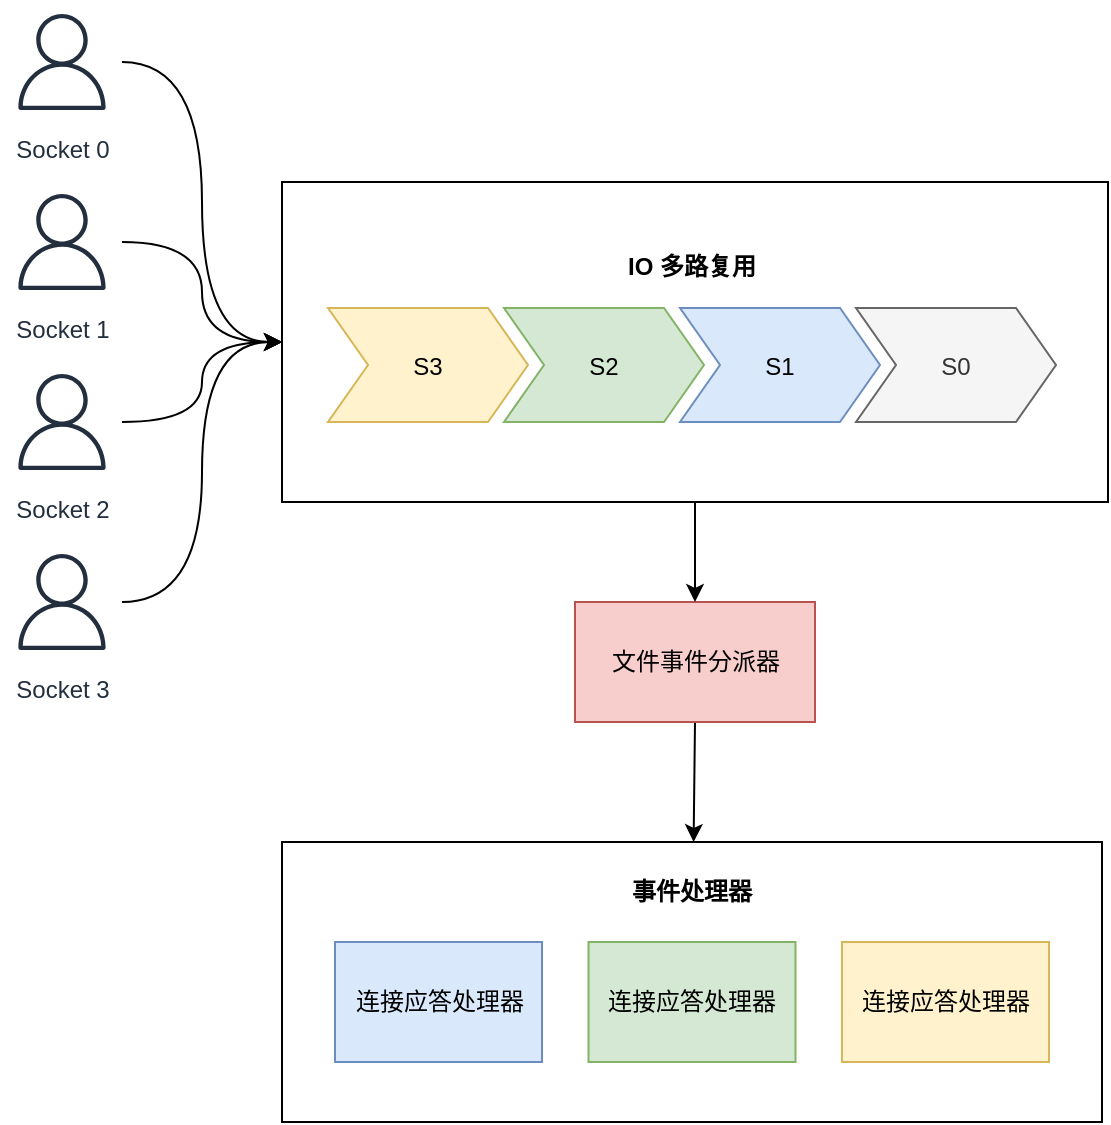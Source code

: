 <mxfile version="16.0.3" type="github">
  <diagram id="v8z6BmKmcej6W1Maoec1" name="Page-1">
    <mxGraphModel dx="1186" dy="654" grid="1" gridSize="10" guides="1" tooltips="1" connect="1" arrows="1" fold="1" page="1" pageScale="1" pageWidth="827" pageHeight="1169" math="0" shadow="0">
      <root>
        <mxCell id="0" />
        <mxCell id="1" parent="0" />
        <mxCell id="1Cn_6Ca8cMXQefkyAjcg-22" style="edgeStyle=orthogonalEdgeStyle;rounded=0;orthogonalLoop=1;jettySize=auto;html=1;entryX=0;entryY=0.5;entryDx=0;entryDy=0;curved=1;" parent="1" source="1Cn_6Ca8cMXQefkyAjcg-5" target="1Cn_6Ca8cMXQefkyAjcg-20" edge="1">
          <mxGeometry relative="1" as="geometry" />
        </mxCell>
        <mxCell id="1Cn_6Ca8cMXQefkyAjcg-5" value="Socket 0" style="sketch=0;outlineConnect=0;fontColor=#232F3E;gradientColor=none;strokeColor=#232F3E;fillColor=#ffffff;dashed=0;verticalLabelPosition=bottom;verticalAlign=top;align=center;html=1;fontSize=12;fontStyle=0;aspect=fixed;shape=mxgraph.aws4.resourceIcon;resIcon=mxgraph.aws4.user;" parent="1" vertex="1">
          <mxGeometry x="130" y="110" width="60" height="60" as="geometry" />
        </mxCell>
        <mxCell id="1Cn_6Ca8cMXQefkyAjcg-23" style="edgeStyle=orthogonalEdgeStyle;rounded=0;orthogonalLoop=1;jettySize=auto;html=1;entryX=0;entryY=0.5;entryDx=0;entryDy=0;curved=1;" parent="1" source="1Cn_6Ca8cMXQefkyAjcg-6" target="1Cn_6Ca8cMXQefkyAjcg-20" edge="1">
          <mxGeometry relative="1" as="geometry" />
        </mxCell>
        <mxCell id="1Cn_6Ca8cMXQefkyAjcg-6" value="Socket 1" style="sketch=0;outlineConnect=0;fontColor=#232F3E;gradientColor=none;strokeColor=#232F3E;fillColor=#ffffff;dashed=0;verticalLabelPosition=bottom;verticalAlign=top;align=center;html=1;fontSize=12;fontStyle=0;aspect=fixed;shape=mxgraph.aws4.resourceIcon;resIcon=mxgraph.aws4.user;" parent="1" vertex="1">
          <mxGeometry x="130" y="200" width="60" height="60" as="geometry" />
        </mxCell>
        <mxCell id="1Cn_6Ca8cMXQefkyAjcg-24" style="edgeStyle=orthogonalEdgeStyle;rounded=0;orthogonalLoop=1;jettySize=auto;html=1;entryX=0;entryY=0.5;entryDx=0;entryDy=0;curved=1;" parent="1" source="1Cn_6Ca8cMXQefkyAjcg-7" target="1Cn_6Ca8cMXQefkyAjcg-20" edge="1">
          <mxGeometry relative="1" as="geometry">
            <mxPoint x="210" y="270" as="targetPoint" />
          </mxGeometry>
        </mxCell>
        <mxCell id="1Cn_6Ca8cMXQefkyAjcg-7" value="Socket 2" style="sketch=0;outlineConnect=0;fontColor=#232F3E;gradientColor=none;strokeColor=#232F3E;fillColor=#ffffff;dashed=0;verticalLabelPosition=bottom;verticalAlign=top;align=center;html=1;fontSize=12;fontStyle=0;aspect=fixed;shape=mxgraph.aws4.resourceIcon;resIcon=mxgraph.aws4.user;" parent="1" vertex="1">
          <mxGeometry x="130" y="290" width="60" height="60" as="geometry" />
        </mxCell>
        <mxCell id="1Cn_6Ca8cMXQefkyAjcg-25" style="edgeStyle=orthogonalEdgeStyle;rounded=0;orthogonalLoop=1;jettySize=auto;html=1;entryX=0;entryY=0.5;entryDx=0;entryDy=0;curved=1;" parent="1" source="1Cn_6Ca8cMXQefkyAjcg-8" target="1Cn_6Ca8cMXQefkyAjcg-20" edge="1">
          <mxGeometry relative="1" as="geometry" />
        </mxCell>
        <mxCell id="1Cn_6Ca8cMXQefkyAjcg-8" value="Socket 3" style="sketch=0;outlineConnect=0;fontColor=#232F3E;gradientColor=none;strokeColor=#232F3E;fillColor=#ffffff;dashed=0;verticalLabelPosition=bottom;verticalAlign=top;align=center;html=1;fontSize=12;fontStyle=0;aspect=fixed;shape=mxgraph.aws4.resourceIcon;resIcon=mxgraph.aws4.user;" parent="1" vertex="1">
          <mxGeometry x="130" y="380" width="60" height="60" as="geometry" />
        </mxCell>
        <mxCell id="1Cn_6Ca8cMXQefkyAjcg-21" value="" style="group" parent="1" vertex="1" connectable="0">
          <mxGeometry x="270" y="200" width="413" height="160" as="geometry" />
        </mxCell>
        <mxCell id="1Cn_6Ca8cMXQefkyAjcg-20" value="" style="rounded=0;whiteSpace=wrap;html=1;" parent="1Cn_6Ca8cMXQefkyAjcg-21" vertex="1">
          <mxGeometry width="413" height="160" as="geometry" />
        </mxCell>
        <mxCell id="1Cn_6Ca8cMXQefkyAjcg-11" value="IO 多路复用" style="swimlane;childLayout=stackLayout;horizontal=1;fillColor=none;horizontalStack=1;resizeParent=1;resizeParentMax=0;resizeLast=0;collapsible=0;strokeColor=none;stackBorder=10;stackSpacing=-12;resizable=1;align=center;points=[];fontColor=#000000;" parent="1Cn_6Ca8cMXQefkyAjcg-21" vertex="1">
          <mxGeometry x="13" y="30" width="384" height="100" as="geometry" />
        </mxCell>
        <mxCell id="1Cn_6Ca8cMXQefkyAjcg-12" value="S3" style="shape=step;perimeter=stepPerimeter;fixedSize=1;points=[];fillColor=#fff2cc;strokeColor=#d6b656;" parent="1Cn_6Ca8cMXQefkyAjcg-11" vertex="1">
          <mxGeometry x="10" y="33" width="100" height="57" as="geometry" />
        </mxCell>
        <mxCell id="1Cn_6Ca8cMXQefkyAjcg-13" value="S2" style="shape=step;perimeter=stepPerimeter;fixedSize=1;points=[];fillColor=#d5e8d4;strokeColor=#82b366;" parent="1Cn_6Ca8cMXQefkyAjcg-11" vertex="1">
          <mxGeometry x="98" y="33" width="100" height="57" as="geometry" />
        </mxCell>
        <mxCell id="1Cn_6Ca8cMXQefkyAjcg-14" value="S1" style="shape=step;perimeter=stepPerimeter;fixedSize=1;points=[];fillColor=#dae8fc;strokeColor=#6c8ebf;" parent="1Cn_6Ca8cMXQefkyAjcg-11" vertex="1">
          <mxGeometry x="186" y="33" width="100" height="57" as="geometry" />
        </mxCell>
        <mxCell id="1Cn_6Ca8cMXQefkyAjcg-16" value="S0" style="shape=step;perimeter=stepPerimeter;fixedSize=1;points=[];fillColor=#f5f5f5;fontColor=#333333;strokeColor=#666666;" parent="1Cn_6Ca8cMXQefkyAjcg-11" vertex="1">
          <mxGeometry x="274" y="33" width="100" height="57" as="geometry" />
        </mxCell>
        <mxCell id="1Cn_6Ca8cMXQefkyAjcg-30" style="edgeStyle=none;rounded=0;orthogonalLoop=1;jettySize=auto;html=1;exitX=0.5;exitY=1;exitDx=0;exitDy=0;" parent="1" source="1Cn_6Ca8cMXQefkyAjcg-26" target="1Cn_6Ca8cMXQefkyAjcg-29" edge="1">
          <mxGeometry relative="1" as="geometry" />
        </mxCell>
        <mxCell id="1Cn_6Ca8cMXQefkyAjcg-26" value="文件事件分派器" style="rounded=0;whiteSpace=wrap;html=1;fillColor=#f8cecc;strokeColor=#b85450;" parent="1" vertex="1">
          <mxGeometry x="416.5" y="410" width="120" height="60" as="geometry" />
        </mxCell>
        <mxCell id="1Cn_6Ca8cMXQefkyAjcg-28" style="rounded=0;orthogonalLoop=1;jettySize=auto;html=1;exitX=0.5;exitY=1;exitDx=0;exitDy=0;entryX=0.5;entryY=0;entryDx=0;entryDy=0;" parent="1" source="1Cn_6Ca8cMXQefkyAjcg-20" target="1Cn_6Ca8cMXQefkyAjcg-26" edge="1">
          <mxGeometry relative="1" as="geometry" />
        </mxCell>
        <mxCell id="1Cn_6Ca8cMXQefkyAjcg-29" value="" style="rounded=0;whiteSpace=wrap;html=1;" parent="1" vertex="1">
          <mxGeometry x="270" y="530" width="410" height="140" as="geometry" />
        </mxCell>
        <mxCell id="1Cn_6Ca8cMXQefkyAjcg-31" value="连接应答处理器" style="rounded=0;whiteSpace=wrap;html=1;fillColor=#dae8fc;strokeColor=#6c8ebf;" parent="1" vertex="1">
          <mxGeometry x="296.5" y="580" width="103.5" height="60" as="geometry" />
        </mxCell>
        <mxCell id="1Cn_6Ca8cMXQefkyAjcg-32" value="连接应答处理器" style="rounded=0;whiteSpace=wrap;html=1;fillColor=#d5e8d4;strokeColor=#82b366;" parent="1" vertex="1">
          <mxGeometry x="423.25" y="580" width="103.5" height="60" as="geometry" />
        </mxCell>
        <mxCell id="1Cn_6Ca8cMXQefkyAjcg-33" value="连接应答处理器" style="rounded=0;whiteSpace=wrap;html=1;fillColor=#fff2cc;strokeColor=#d6b656;" parent="1" vertex="1">
          <mxGeometry x="550" y="580" width="103.5" height="60" as="geometry" />
        </mxCell>
        <mxCell id="1Cn_6Ca8cMXQefkyAjcg-34" value="事件处理器" style="text;html=1;strokeColor=none;fillColor=none;align=center;verticalAlign=middle;whiteSpace=wrap;rounded=0;fontStyle=1" parent="1" vertex="1">
          <mxGeometry x="435" y="540" width="80" height="30" as="geometry" />
        </mxCell>
      </root>
    </mxGraphModel>
  </diagram>
</mxfile>
